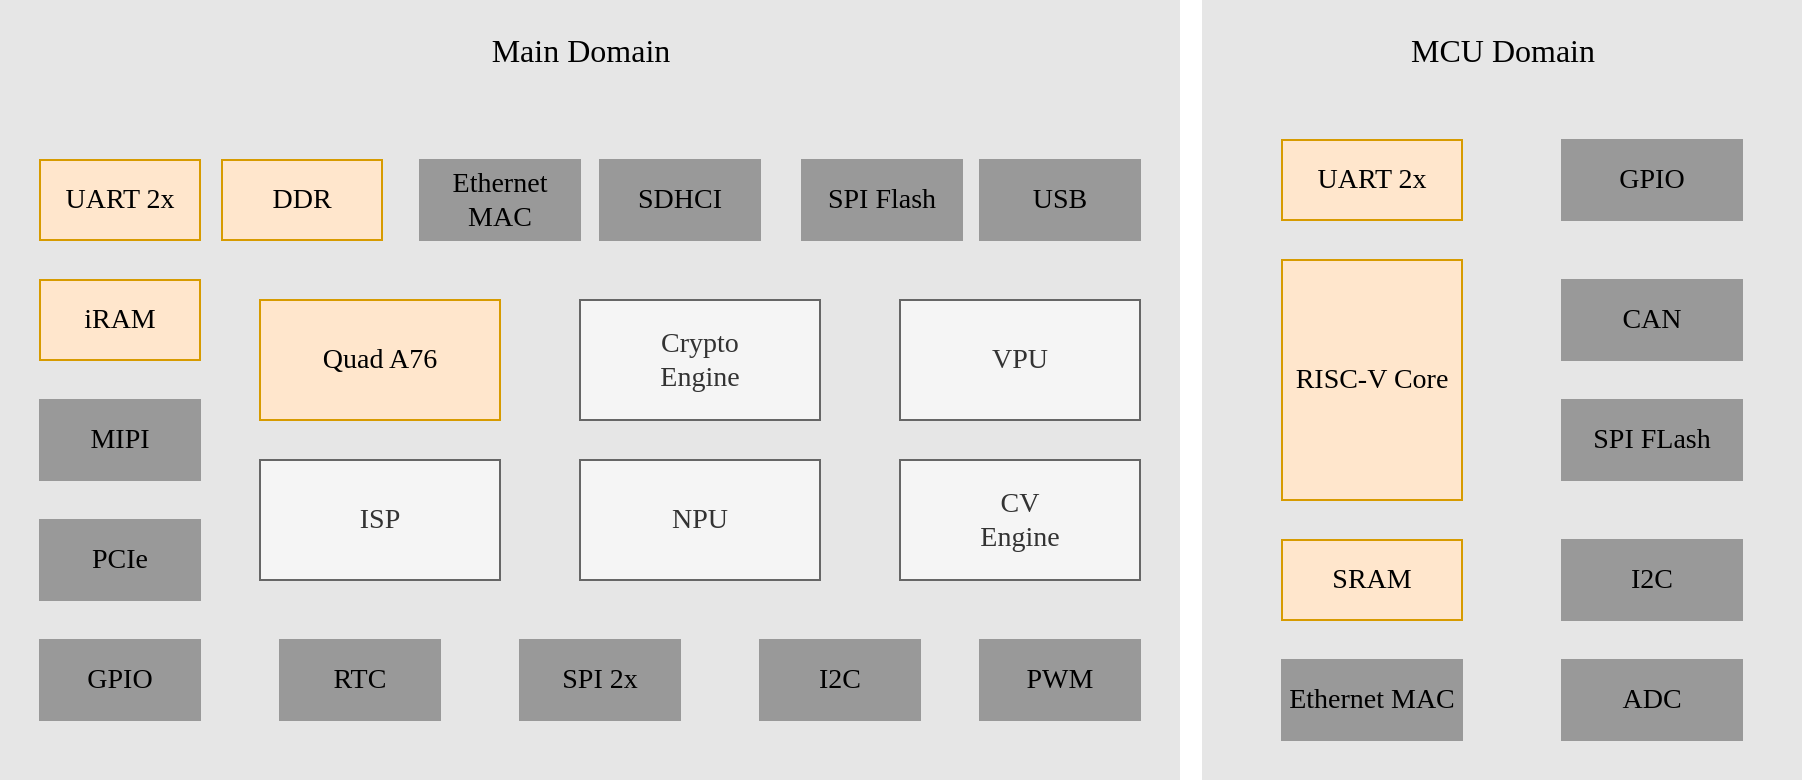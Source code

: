 <mxfile version="22.1.11" type="github">
  <diagram name="第 1 页" id="lExD164viFvFfmhf12o-">
    <mxGraphModel dx="933" dy="465" grid="1" gridSize="10" guides="1" tooltips="1" connect="1" arrows="1" fold="1" page="1" pageScale="1" pageWidth="827" pageHeight="1169" math="0" shadow="0">
      <root>
        <mxCell id="0" />
        <mxCell id="1" parent="0" />
        <mxCell id="jqk1J63ECP4WZrG9H_qg-30" value="" style="rounded=0;whiteSpace=wrap;html=1;fillColor=#E6E6E6;strokeColor=none;" vertex="1" parent="1">
          <mxGeometry x="720" y="50" width="300" height="390" as="geometry" />
        </mxCell>
        <mxCell id="jqk1J63ECP4WZrG9H_qg-20" value="" style="rounded=0;whiteSpace=wrap;html=1;fillColor=#E6E6E6;strokeColor=none;" vertex="1" parent="1">
          <mxGeometry x="119" y="50" width="590" height="390" as="geometry" />
        </mxCell>
        <mxCell id="jqk1J63ECP4WZrG9H_qg-1" value="&lt;font face=&quot;Times New Roman&quot; style=&quot;font-size: 14px;&quot;&gt;Quad A76&lt;/font&gt;" style="rounded=0;whiteSpace=wrap;html=1;fillColor=#ffe6cc;strokeColor=#d79b00;" vertex="1" parent="1">
          <mxGeometry x="249" y="200" width="120" height="60" as="geometry" />
        </mxCell>
        <mxCell id="jqk1J63ECP4WZrG9H_qg-2" value="&lt;font face=&quot;Times New Roman&quot; style=&quot;font-size: 14px;&quot;&gt;Crypto&lt;br&gt;Engine&lt;/font&gt;" style="rounded=0;whiteSpace=wrap;html=1;fillColor=#f5f5f5;strokeColor=#666666;fontColor=#333333;" vertex="1" parent="1">
          <mxGeometry x="409" y="200" width="120" height="60" as="geometry" />
        </mxCell>
        <mxCell id="jqk1J63ECP4WZrG9H_qg-3" value="&lt;font face=&quot;Times New Roman&quot; style=&quot;font-size: 14px;&quot;&gt;ISP&lt;/font&gt;" style="rounded=0;whiteSpace=wrap;html=1;fillColor=#f5f5f5;strokeColor=#666666;fontColor=#333333;" vertex="1" parent="1">
          <mxGeometry x="249" y="280" width="120" height="60" as="geometry" />
        </mxCell>
        <mxCell id="jqk1J63ECP4WZrG9H_qg-4" value="&lt;font face=&quot;Times New Roman&quot; style=&quot;font-size: 14px;&quot;&gt;NPU&lt;/font&gt;" style="rounded=0;whiteSpace=wrap;html=1;fillColor=#f5f5f5;strokeColor=#666666;fontColor=#333333;" vertex="1" parent="1">
          <mxGeometry x="409" y="280" width="120" height="60" as="geometry" />
        </mxCell>
        <mxCell id="jqk1J63ECP4WZrG9H_qg-5" value="&lt;font face=&quot;Times New Roman&quot; style=&quot;font-size: 14px;&quot;&gt;VPU&lt;/font&gt;" style="rounded=0;whiteSpace=wrap;html=1;fillColor=#f5f5f5;strokeColor=#666666;fontColor=#333333;" vertex="1" parent="1">
          <mxGeometry x="569" y="200" width="120" height="60" as="geometry" />
        </mxCell>
        <mxCell id="jqk1J63ECP4WZrG9H_qg-6" value="&lt;font face=&quot;Times New Roman&quot; style=&quot;font-size: 14px;&quot;&gt;CV&lt;br&gt;Engine&lt;/font&gt;" style="rounded=0;whiteSpace=wrap;html=1;fillColor=#f5f5f5;strokeColor=#666666;fontColor=#333333;" vertex="1" parent="1">
          <mxGeometry x="569" y="280" width="120" height="60" as="geometry" />
        </mxCell>
        <mxCell id="jqk1J63ECP4WZrG9H_qg-7" value="&lt;font face=&quot;Times New Roman&quot; style=&quot;font-size: 14px;&quot;&gt;UART 2x&lt;/font&gt;" style="rounded=0;whiteSpace=wrap;html=1;fillColor=#ffe6cc;strokeColor=#d79b00;" vertex="1" parent="1">
          <mxGeometry x="139" y="130" width="80" height="40" as="geometry" />
        </mxCell>
        <mxCell id="jqk1J63ECP4WZrG9H_qg-8" value="&lt;font face=&quot;Times New Roman&quot; style=&quot;font-size: 14px;&quot;&gt;MIPI&lt;/font&gt;" style="rounded=0;whiteSpace=wrap;html=1;fillColor=#999999;strokeColor=#999999;" vertex="1" parent="1">
          <mxGeometry x="139" y="250" width="80" height="40" as="geometry" />
        </mxCell>
        <mxCell id="jqk1J63ECP4WZrG9H_qg-10" value="&lt;font face=&quot;Times New Roman&quot; style=&quot;font-size: 14px;&quot;&gt;GPIO&lt;/font&gt;" style="rounded=0;whiteSpace=wrap;html=1;fillColor=#999999;strokeColor=#999999;" vertex="1" parent="1">
          <mxGeometry x="139" y="370" width="80" height="40" as="geometry" />
        </mxCell>
        <mxCell id="jqk1J63ECP4WZrG9H_qg-11" value="&lt;font face=&quot;Times New Roman&quot; style=&quot;font-size: 14px;&quot;&gt;RTC&lt;/font&gt;" style="rounded=0;whiteSpace=wrap;html=1;fillColor=#999999;strokeColor=#999999;" vertex="1" parent="1">
          <mxGeometry x="259" y="370" width="80" height="40" as="geometry" />
        </mxCell>
        <mxCell id="jqk1J63ECP4WZrG9H_qg-12" value="&lt;font face=&quot;Times New Roman&quot; style=&quot;font-size: 14px;&quot;&gt;SPI 2x&lt;/font&gt;" style="rounded=0;whiteSpace=wrap;html=1;fillColor=#999999;strokeColor=#999999;" vertex="1" parent="1">
          <mxGeometry x="379" y="370" width="80" height="40" as="geometry" />
        </mxCell>
        <mxCell id="jqk1J63ECP4WZrG9H_qg-13" value="&lt;font face=&quot;Times New Roman&quot; style=&quot;font-size: 14px;&quot;&gt;I2C&lt;/font&gt;" style="rounded=0;whiteSpace=wrap;html=1;fillColor=#999999;strokeColor=#999999;" vertex="1" parent="1">
          <mxGeometry x="499" y="370" width="80" height="40" as="geometry" />
        </mxCell>
        <mxCell id="jqk1J63ECP4WZrG9H_qg-14" value="&lt;font face=&quot;Times New Roman&quot; style=&quot;font-size: 14px;&quot;&gt;PWM&lt;/font&gt;" style="rounded=0;whiteSpace=wrap;html=1;fillColor=#999999;strokeColor=#999999;" vertex="1" parent="1">
          <mxGeometry x="609" y="370" width="80" height="40" as="geometry" />
        </mxCell>
        <mxCell id="jqk1J63ECP4WZrG9H_qg-15" value="&lt;font face=&quot;Times New Roman&quot; style=&quot;font-size: 14px;&quot;&gt;PCIe&lt;/font&gt;" style="rounded=0;whiteSpace=wrap;html=1;fillColor=#999999;strokeColor=#999999;" vertex="1" parent="1">
          <mxGeometry x="139" y="310" width="80" height="40" as="geometry" />
        </mxCell>
        <mxCell id="jqk1J63ECP4WZrG9H_qg-16" value="&lt;font face=&quot;Times New Roman&quot; style=&quot;font-size: 14px;&quot;&gt;Ethernet MAC&lt;/font&gt;" style="rounded=0;whiteSpace=wrap;html=1;fillColor=#999999;strokeColor=#999999;" vertex="1" parent="1">
          <mxGeometry x="329" y="130" width="80" height="40" as="geometry" />
        </mxCell>
        <mxCell id="jqk1J63ECP4WZrG9H_qg-17" value="&lt;font face=&quot;Times New Roman&quot;&gt;&lt;span style=&quot;font-size: 14px;&quot;&gt;SDHCI&lt;/span&gt;&lt;/font&gt;" style="rounded=0;whiteSpace=wrap;html=1;fillColor=#999999;strokeColor=#999999;" vertex="1" parent="1">
          <mxGeometry x="419" y="130" width="80" height="40" as="geometry" />
        </mxCell>
        <mxCell id="jqk1J63ECP4WZrG9H_qg-18" value="&lt;font face=&quot;Times New Roman&quot; style=&quot;font-size: 14px;&quot;&gt;USB&lt;/font&gt;" style="rounded=0;whiteSpace=wrap;html=1;fillColor=#999999;strokeColor=#999999;" vertex="1" parent="1">
          <mxGeometry x="609" y="130" width="80" height="40" as="geometry" />
        </mxCell>
        <mxCell id="jqk1J63ECP4WZrG9H_qg-19" value="&lt;font face=&quot;Times New Roman&quot;&gt;&lt;span style=&quot;font-size: 14px;&quot;&gt;SPI Flash&lt;/span&gt;&lt;/font&gt;" style="rounded=0;whiteSpace=wrap;html=1;fillColor=#999999;strokeColor=#999999;" vertex="1" parent="1">
          <mxGeometry x="520" y="130" width="80" height="40" as="geometry" />
        </mxCell>
        <mxCell id="jqk1J63ECP4WZrG9H_qg-21" value="&lt;font face=&quot;Times New Roman&quot;&gt;&lt;span style=&quot;font-size: 14px;&quot;&gt;RISC-V Core&lt;/span&gt;&lt;/font&gt;" style="rounded=0;whiteSpace=wrap;html=1;fillColor=#ffe6cc;strokeColor=#d79b00;" vertex="1" parent="1">
          <mxGeometry x="760" y="180" width="90" height="120" as="geometry" />
        </mxCell>
        <mxCell id="jqk1J63ECP4WZrG9H_qg-22" value="&lt;font face=&quot;Times New Roman&quot; style=&quot;font-size: 14px;&quot;&gt;UART 2x&lt;/font&gt;" style="rounded=0;whiteSpace=wrap;html=1;fillColor=#ffe6cc;strokeColor=#d79b00;" vertex="1" parent="1">
          <mxGeometry x="760" y="120" width="90" height="40" as="geometry" />
        </mxCell>
        <mxCell id="jqk1J63ECP4WZrG9H_qg-23" value="&lt;font face=&quot;Times New Roman&quot; style=&quot;font-size: 14px;&quot;&gt;GPIO&lt;/font&gt;" style="rounded=0;whiteSpace=wrap;html=1;fillColor=#999999;strokeColor=#999999;" vertex="1" parent="1">
          <mxGeometry x="900" y="120" width="90" height="40" as="geometry" />
        </mxCell>
        <mxCell id="jqk1J63ECP4WZrG9H_qg-24" value="&lt;font face=&quot;Times New Roman&quot; style=&quot;font-size: 14px;&quot;&gt;CAN&lt;/font&gt;" style="rounded=0;whiteSpace=wrap;html=1;fillColor=#999999;strokeColor=#999999;" vertex="1" parent="1">
          <mxGeometry x="900" y="190" width="90" height="40" as="geometry" />
        </mxCell>
        <mxCell id="jqk1J63ECP4WZrG9H_qg-25" value="&lt;font face=&quot;Times New Roman&quot; style=&quot;font-size: 14px;&quot;&gt;SPI FLash&lt;/font&gt;" style="rounded=0;whiteSpace=wrap;html=1;fillColor=#999999;strokeColor=#999999;" vertex="1" parent="1">
          <mxGeometry x="900" y="250" width="90" height="40" as="geometry" />
        </mxCell>
        <mxCell id="jqk1J63ECP4WZrG9H_qg-26" value="&lt;font face=&quot;Times New Roman&quot; style=&quot;font-size: 14px;&quot;&gt;SRAM&lt;/font&gt;" style="rounded=0;whiteSpace=wrap;html=1;fillColor=#ffe6cc;strokeColor=#d79b00;" vertex="1" parent="1">
          <mxGeometry x="760" y="320" width="90" height="40" as="geometry" />
        </mxCell>
        <mxCell id="jqk1J63ECP4WZrG9H_qg-27" value="&lt;font face=&quot;Times New Roman&quot; style=&quot;font-size: 14px;&quot;&gt;I2C&lt;/font&gt;" style="rounded=0;whiteSpace=wrap;html=1;fillColor=#999999;strokeColor=#999999;" vertex="1" parent="1">
          <mxGeometry x="900" y="320" width="90" height="40" as="geometry" />
        </mxCell>
        <mxCell id="jqk1J63ECP4WZrG9H_qg-28" value="&lt;font face=&quot;Times New Roman&quot; style=&quot;font-size: 14px;&quot;&gt;ADC&lt;/font&gt;" style="rounded=0;whiteSpace=wrap;html=1;fillColor=#999999;strokeColor=#999999;" vertex="1" parent="1">
          <mxGeometry x="900" y="380" width="90" height="40" as="geometry" />
        </mxCell>
        <mxCell id="jqk1J63ECP4WZrG9H_qg-29" value="&lt;font face=&quot;Times New Roman&quot; style=&quot;font-size: 14px;&quot;&gt;Ethernet MAC&lt;/font&gt;" style="rounded=0;whiteSpace=wrap;html=1;fillColor=#999999;strokeColor=#999999;" vertex="1" parent="1">
          <mxGeometry x="760" y="380" width="90" height="40" as="geometry" />
        </mxCell>
        <mxCell id="jqk1J63ECP4WZrG9H_qg-31" value="&lt;font face=&quot;Times New Roman&quot; style=&quot;font-size: 16px;&quot;&gt;Main Domain&lt;/font&gt;" style="text;html=1;strokeColor=none;fillColor=none;align=center;verticalAlign=middle;whiteSpace=wrap;rounded=0;strokeWidth=3;" vertex="1" parent="1">
          <mxGeometry x="356.5" y="60" width="105" height="30" as="geometry" />
        </mxCell>
        <mxCell id="jqk1J63ECP4WZrG9H_qg-32" value="&lt;font face=&quot;Times New Roman&quot; style=&quot;font-size: 16px;&quot;&gt;MCU Domain&lt;/font&gt;" style="text;html=1;strokeColor=none;fillColor=none;align=center;verticalAlign=middle;whiteSpace=wrap;rounded=0;strokeWidth=3;" vertex="1" parent="1">
          <mxGeometry x="817.5" y="60" width="105" height="30" as="geometry" />
        </mxCell>
        <mxCell id="jqk1J63ECP4WZrG9H_qg-33" value="&lt;font face=&quot;Times New Roman&quot;&gt;&lt;span style=&quot;font-size: 14px;&quot;&gt;DDR&lt;/span&gt;&lt;/font&gt;" style="rounded=0;whiteSpace=wrap;html=1;fillColor=#ffe6cc;strokeColor=#d79b00;" vertex="1" parent="1">
          <mxGeometry x="230" y="130" width="80" height="40" as="geometry" />
        </mxCell>
        <mxCell id="jqk1J63ECP4WZrG9H_qg-34" value="&lt;font face=&quot;Times New Roman&quot; style=&quot;font-size: 14px;&quot;&gt;iRAM&lt;/font&gt;" style="rounded=0;whiteSpace=wrap;html=1;fillColor=#ffe6cc;strokeColor=#d79b00;" vertex="1" parent="1">
          <mxGeometry x="139" y="190" width="80" height="40" as="geometry" />
        </mxCell>
      </root>
    </mxGraphModel>
  </diagram>
</mxfile>

